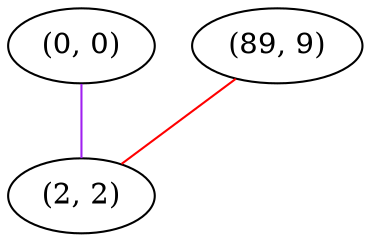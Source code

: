 graph "" {
"(0, 0)";
"(89, 9)";
"(2, 2)";
"(0, 0)" -- "(2, 2)"  [color=purple, key=0, weight=4];
"(89, 9)" -- "(2, 2)"  [color=red, key=0, weight=1];
}
